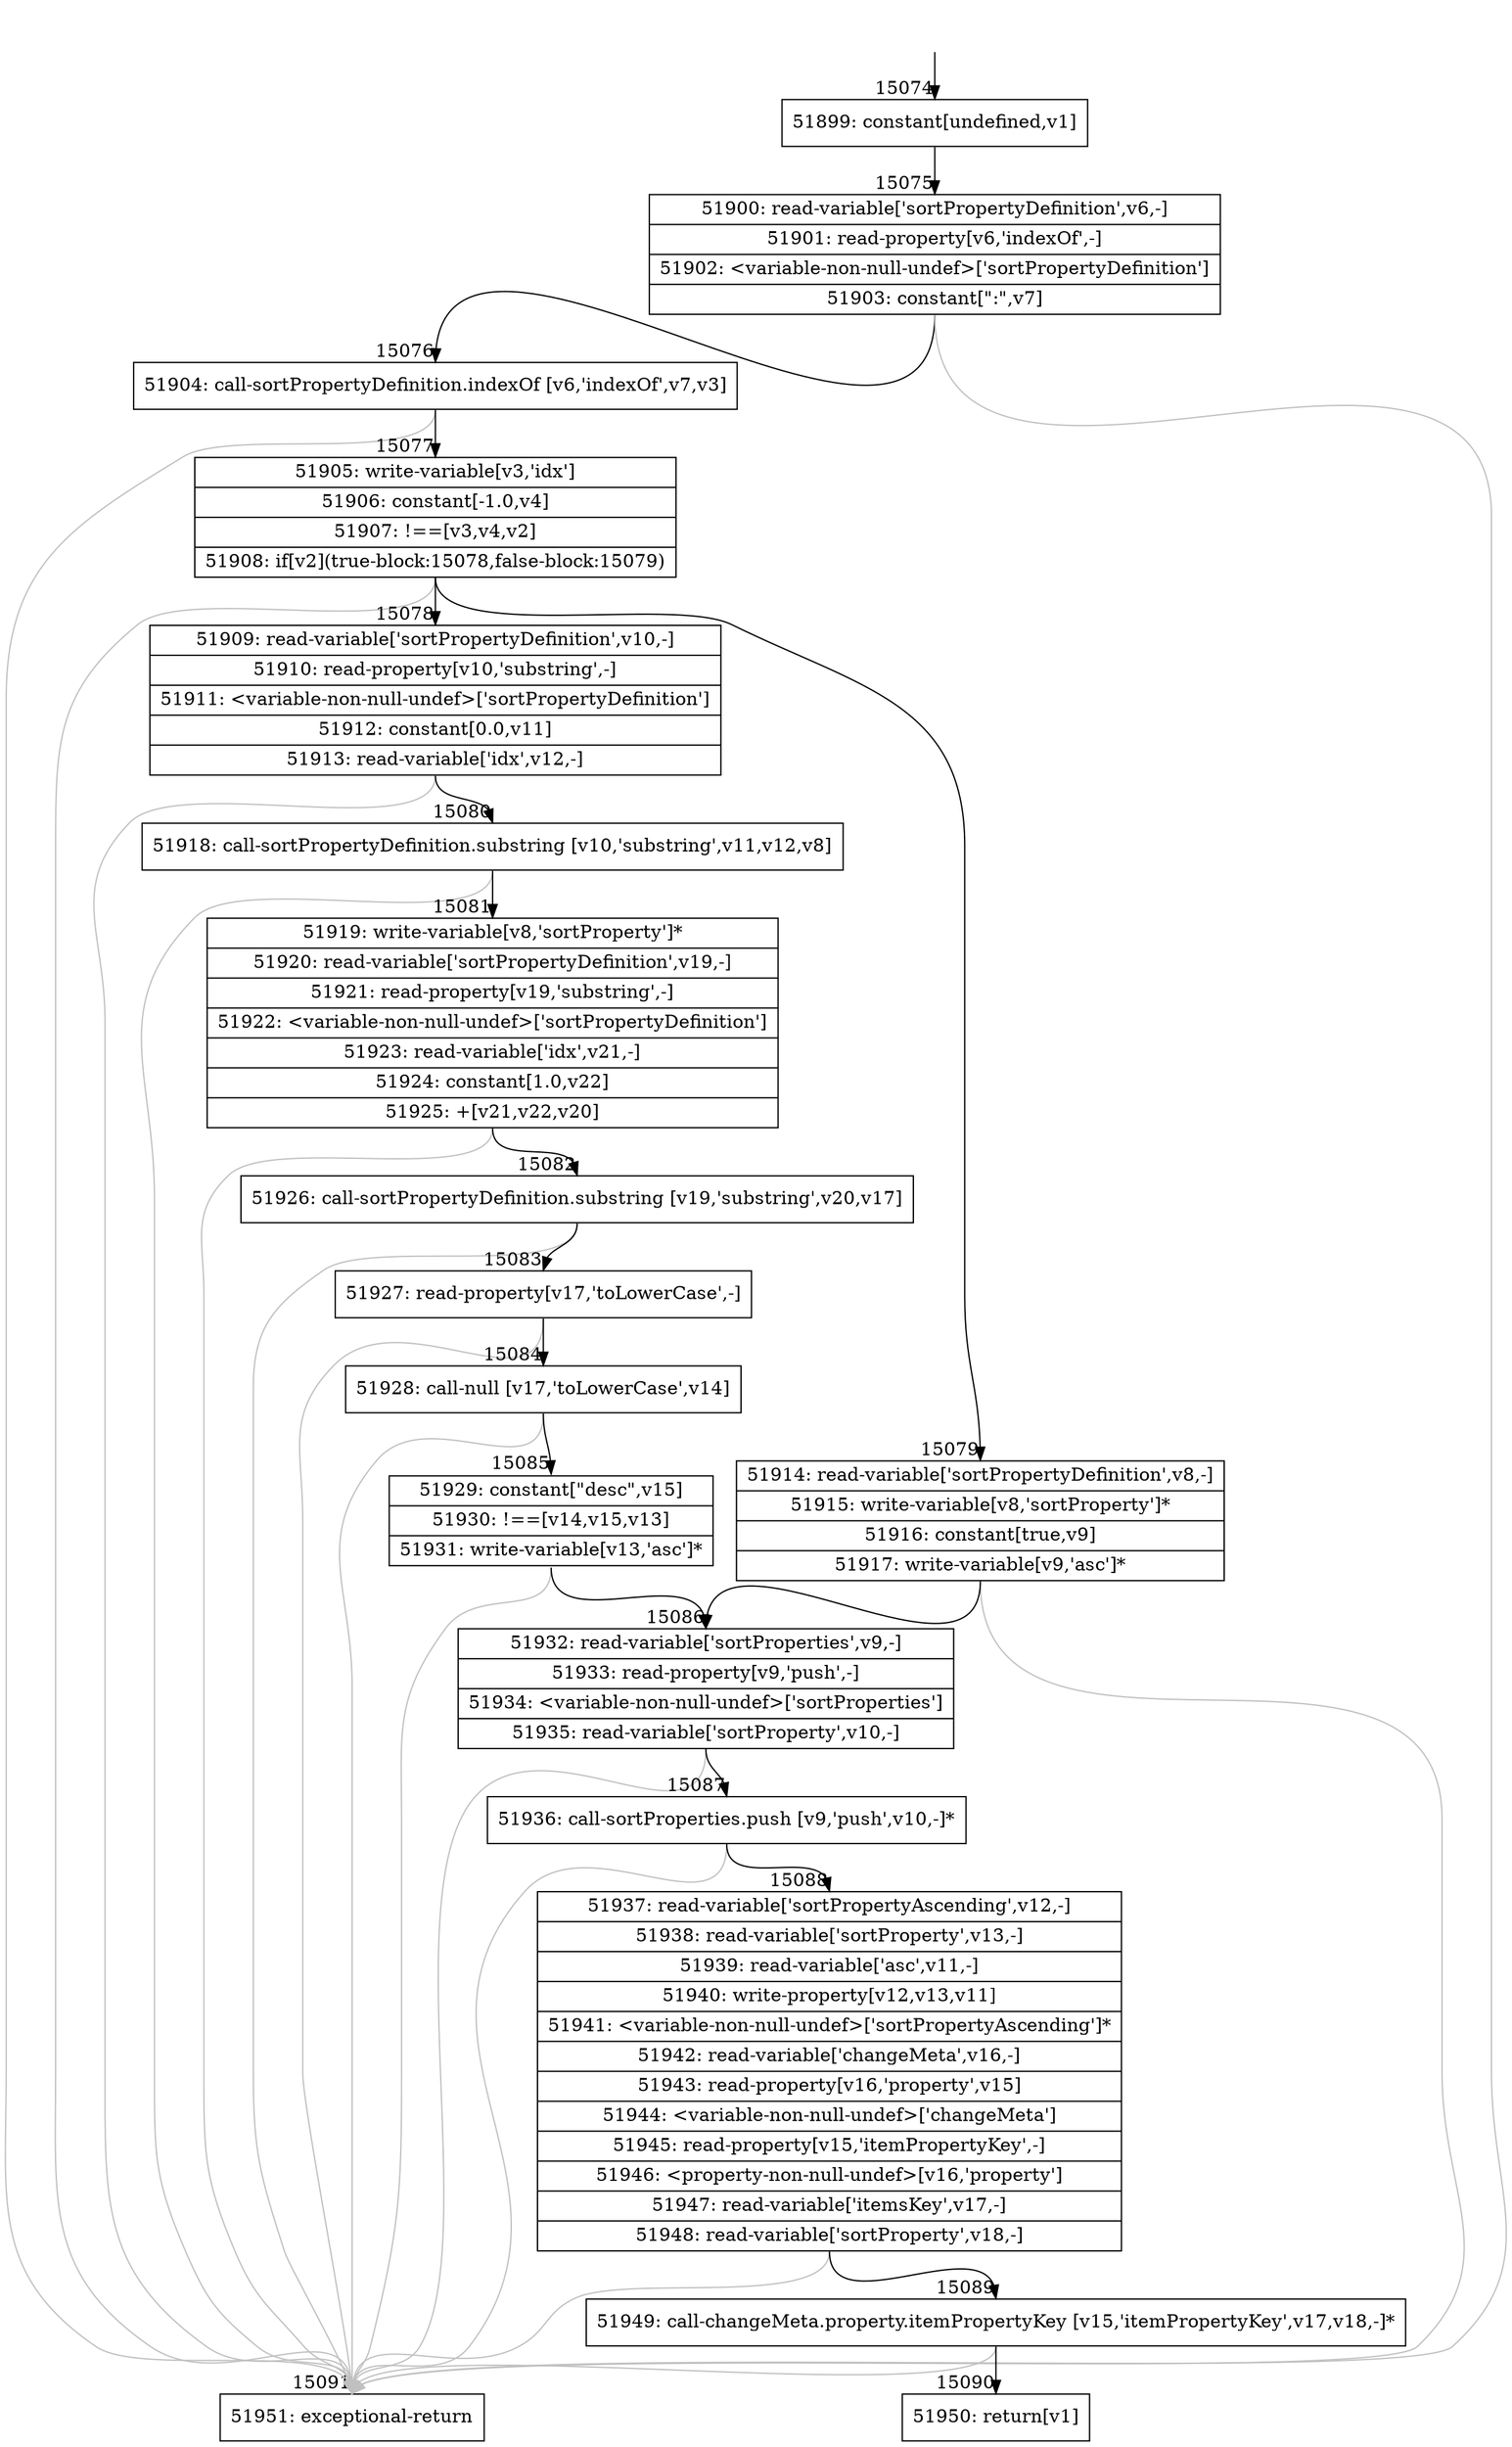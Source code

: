 digraph {
rankdir="TD"
BB_entry1275[shape=none,label=""];
BB_entry1275 -> BB15074 [tailport=s, headport=n, headlabel="    15074"]
BB15074 [shape=record label="{51899: constant[undefined,v1]}" ] 
BB15074 -> BB15075 [tailport=s, headport=n, headlabel="      15075"]
BB15075 [shape=record label="{51900: read-variable['sortPropertyDefinition',v6,-]|51901: read-property[v6,'indexOf',-]|51902: \<variable-non-null-undef\>['sortPropertyDefinition']|51903: constant[\":\",v7]}" ] 
BB15075 -> BB15076 [tailport=s, headport=n, headlabel="      15076"]
BB15075 -> BB15091 [tailport=s, headport=n, color=gray, headlabel="      15091"]
BB15076 [shape=record label="{51904: call-sortPropertyDefinition.indexOf [v6,'indexOf',v7,v3]}" ] 
BB15076 -> BB15077 [tailport=s, headport=n, headlabel="      15077"]
BB15076 -> BB15091 [tailport=s, headport=n, color=gray]
BB15077 [shape=record label="{51905: write-variable[v3,'idx']|51906: constant[-1.0,v4]|51907: !==[v3,v4,v2]|51908: if[v2](true-block:15078,false-block:15079)}" ] 
BB15077 -> BB15078 [tailport=s, headport=n, headlabel="      15078"]
BB15077 -> BB15079 [tailport=s, headport=n, headlabel="      15079"]
BB15077 -> BB15091 [tailport=s, headport=n, color=gray]
BB15078 [shape=record label="{51909: read-variable['sortPropertyDefinition',v10,-]|51910: read-property[v10,'substring',-]|51911: \<variable-non-null-undef\>['sortPropertyDefinition']|51912: constant[0.0,v11]|51913: read-variable['idx',v12,-]}" ] 
BB15078 -> BB15080 [tailport=s, headport=n, headlabel="      15080"]
BB15078 -> BB15091 [tailport=s, headport=n, color=gray]
BB15079 [shape=record label="{51914: read-variable['sortPropertyDefinition',v8,-]|51915: write-variable[v8,'sortProperty']*|51916: constant[true,v9]|51917: write-variable[v9,'asc']*}" ] 
BB15079 -> BB15086 [tailport=s, headport=n, headlabel="      15086"]
BB15079 -> BB15091 [tailport=s, headport=n, color=gray]
BB15080 [shape=record label="{51918: call-sortPropertyDefinition.substring [v10,'substring',v11,v12,v8]}" ] 
BB15080 -> BB15081 [tailport=s, headport=n, headlabel="      15081"]
BB15080 -> BB15091 [tailport=s, headport=n, color=gray]
BB15081 [shape=record label="{51919: write-variable[v8,'sortProperty']*|51920: read-variable['sortPropertyDefinition',v19,-]|51921: read-property[v19,'substring',-]|51922: \<variable-non-null-undef\>['sortPropertyDefinition']|51923: read-variable['idx',v21,-]|51924: constant[1.0,v22]|51925: +[v21,v22,v20]}" ] 
BB15081 -> BB15082 [tailport=s, headport=n, headlabel="      15082"]
BB15081 -> BB15091 [tailport=s, headport=n, color=gray]
BB15082 [shape=record label="{51926: call-sortPropertyDefinition.substring [v19,'substring',v20,v17]}" ] 
BB15082 -> BB15083 [tailport=s, headport=n, headlabel="      15083"]
BB15082 -> BB15091 [tailport=s, headport=n, color=gray]
BB15083 [shape=record label="{51927: read-property[v17,'toLowerCase',-]}" ] 
BB15083 -> BB15084 [tailport=s, headport=n, headlabel="      15084"]
BB15083 -> BB15091 [tailport=s, headport=n, color=gray]
BB15084 [shape=record label="{51928: call-null [v17,'toLowerCase',v14]}" ] 
BB15084 -> BB15085 [tailport=s, headport=n, headlabel="      15085"]
BB15084 -> BB15091 [tailport=s, headport=n, color=gray]
BB15085 [shape=record label="{51929: constant[\"desc\",v15]|51930: !==[v14,v15,v13]|51931: write-variable[v13,'asc']*}" ] 
BB15085 -> BB15086 [tailport=s, headport=n]
BB15085 -> BB15091 [tailport=s, headport=n, color=gray]
BB15086 [shape=record label="{51932: read-variable['sortProperties',v9,-]|51933: read-property[v9,'push',-]|51934: \<variable-non-null-undef\>['sortProperties']|51935: read-variable['sortProperty',v10,-]}" ] 
BB15086 -> BB15087 [tailport=s, headport=n, headlabel="      15087"]
BB15086 -> BB15091 [tailport=s, headport=n, color=gray]
BB15087 [shape=record label="{51936: call-sortProperties.push [v9,'push',v10,-]*}" ] 
BB15087 -> BB15088 [tailport=s, headport=n, headlabel="      15088"]
BB15087 -> BB15091 [tailport=s, headport=n, color=gray]
BB15088 [shape=record label="{51937: read-variable['sortPropertyAscending',v12,-]|51938: read-variable['sortProperty',v13,-]|51939: read-variable['asc',v11,-]|51940: write-property[v12,v13,v11]|51941: \<variable-non-null-undef\>['sortPropertyAscending']*|51942: read-variable['changeMeta',v16,-]|51943: read-property[v16,'property',v15]|51944: \<variable-non-null-undef\>['changeMeta']|51945: read-property[v15,'itemPropertyKey',-]|51946: \<property-non-null-undef\>[v16,'property']|51947: read-variable['itemsKey',v17,-]|51948: read-variable['sortProperty',v18,-]}" ] 
BB15088 -> BB15089 [tailport=s, headport=n, headlabel="      15089"]
BB15088 -> BB15091 [tailport=s, headport=n, color=gray]
BB15089 [shape=record label="{51949: call-changeMeta.property.itemPropertyKey [v15,'itemPropertyKey',v17,v18,-]*}" ] 
BB15089 -> BB15090 [tailport=s, headport=n, headlabel="      15090"]
BB15089 -> BB15091 [tailport=s, headport=n, color=gray]
BB15090 [shape=record label="{51950: return[v1]}" ] 
BB15091 [shape=record label="{51951: exceptional-return}" ] 
//#$~ 27795
}

